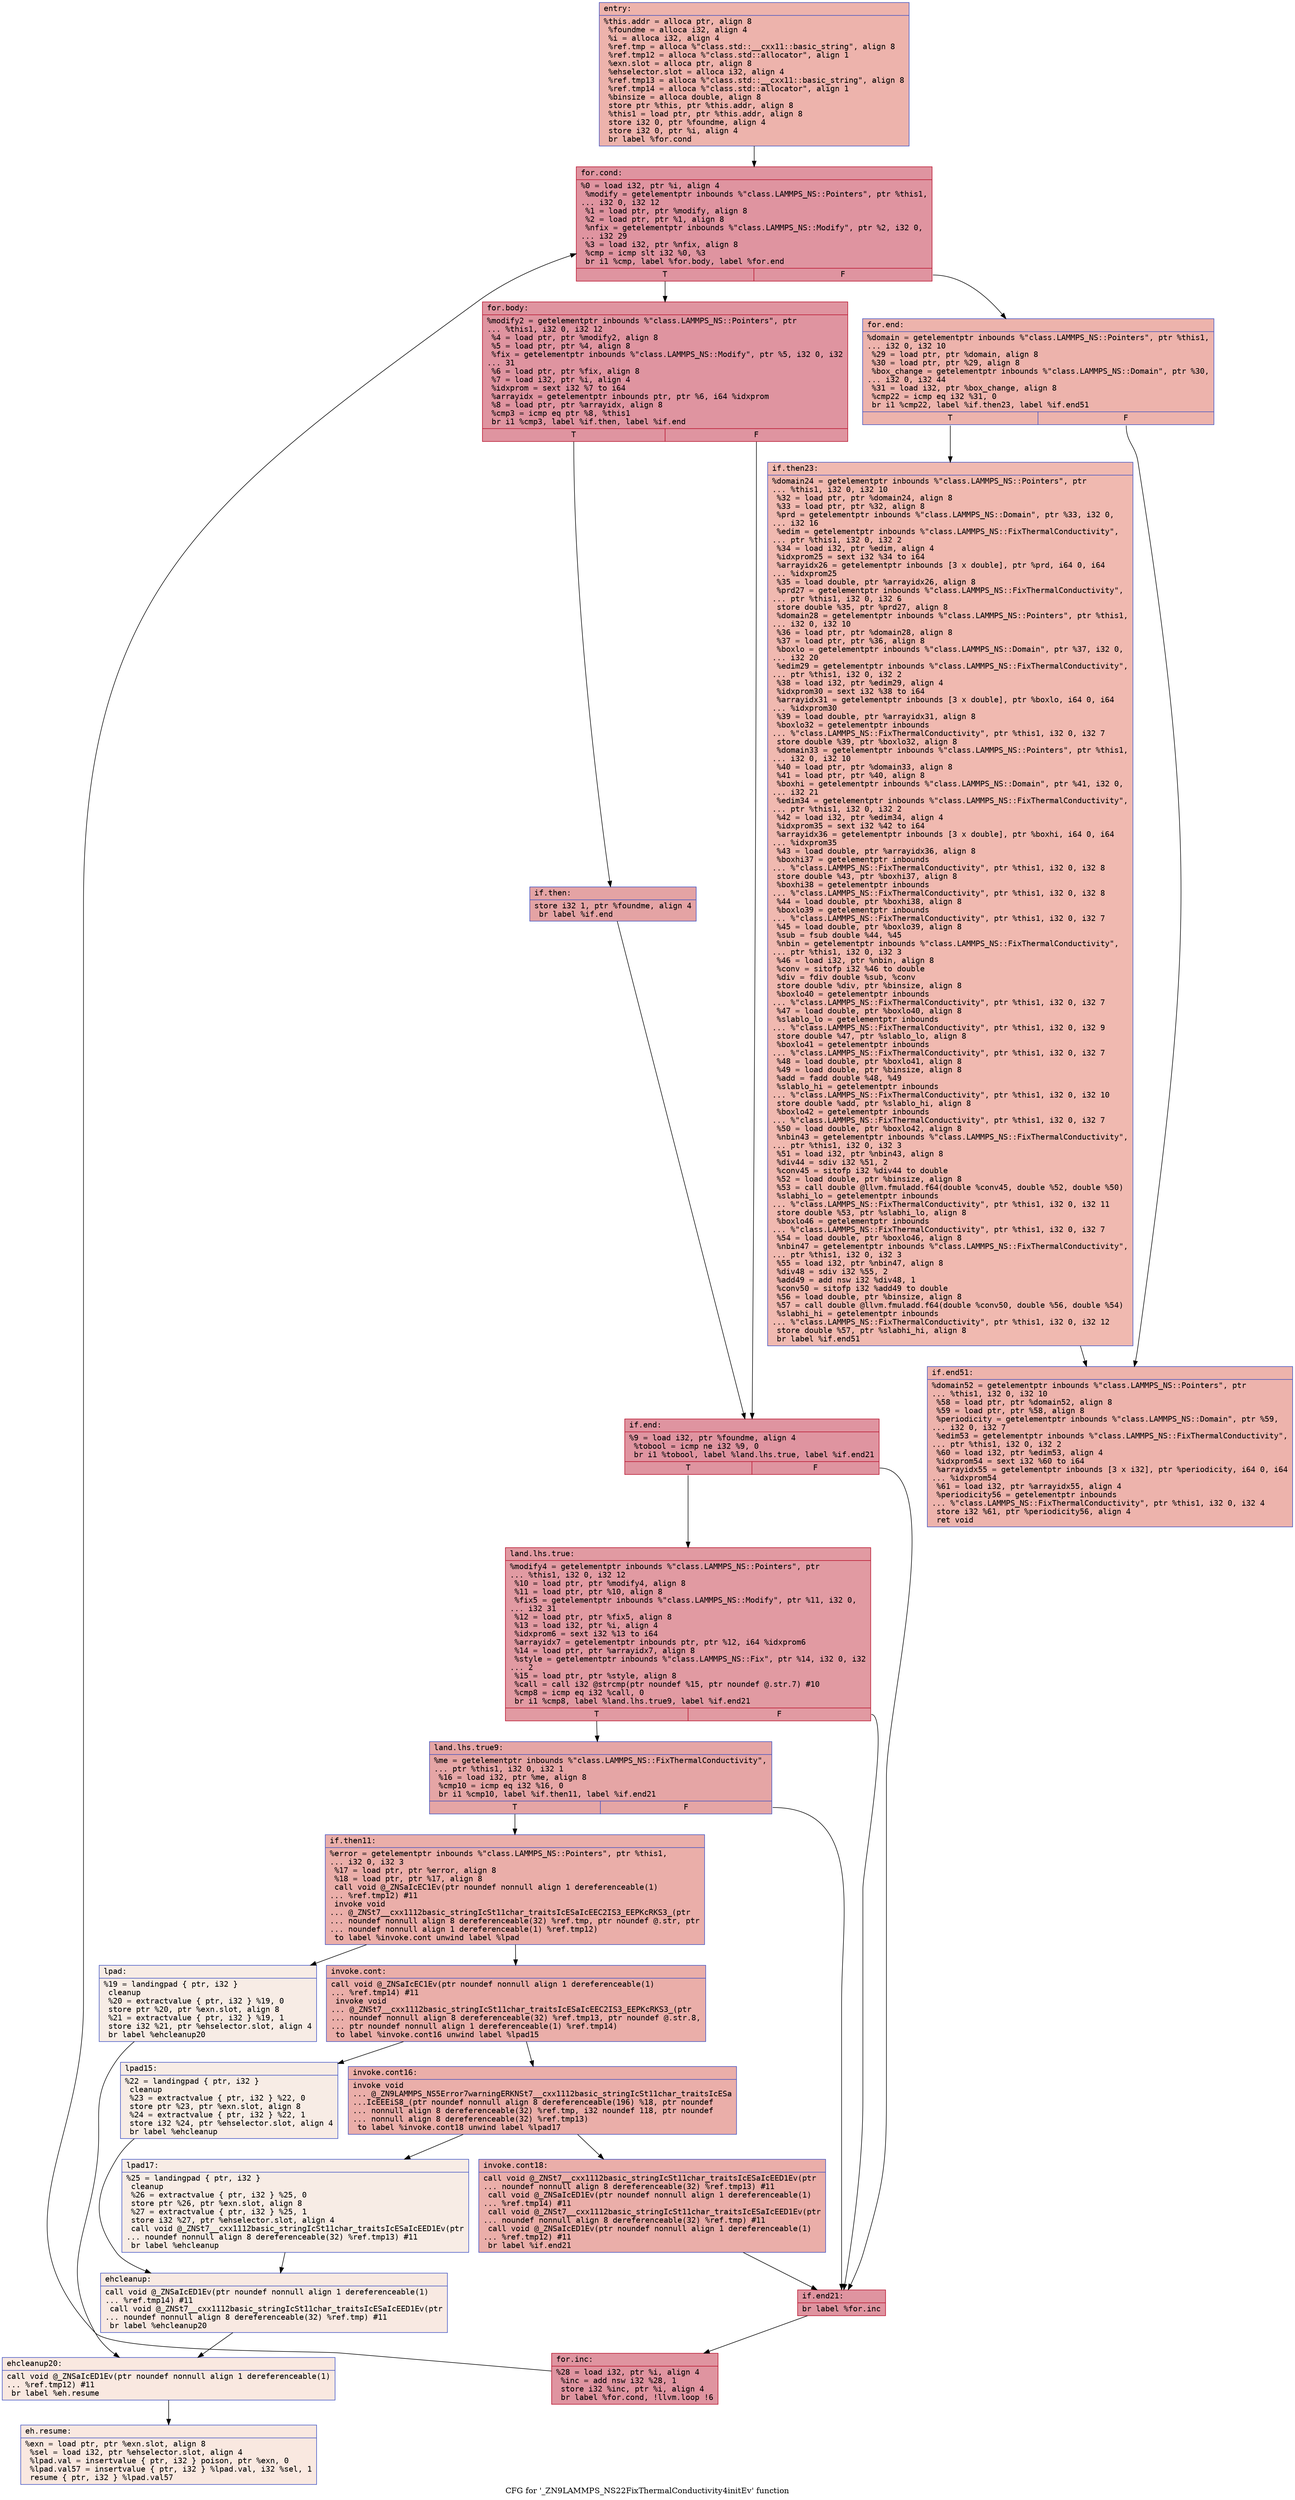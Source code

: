 digraph "CFG for '_ZN9LAMMPS_NS22FixThermalConductivity4initEv' function" {
	label="CFG for '_ZN9LAMMPS_NS22FixThermalConductivity4initEv' function";

	Node0x55ef6f8e6980 [shape=record,color="#3d50c3ff", style=filled, fillcolor="#d6524470" fontname="Courier",label="{entry:\l|  %this.addr = alloca ptr, align 8\l  %foundme = alloca i32, align 4\l  %i = alloca i32, align 4\l  %ref.tmp = alloca %\"class.std::__cxx11::basic_string\", align 8\l  %ref.tmp12 = alloca %\"class.std::allocator\", align 1\l  %exn.slot = alloca ptr, align 8\l  %ehselector.slot = alloca i32, align 4\l  %ref.tmp13 = alloca %\"class.std::__cxx11::basic_string\", align 8\l  %ref.tmp14 = alloca %\"class.std::allocator\", align 1\l  %binsize = alloca double, align 8\l  store ptr %this, ptr %this.addr, align 8\l  %this1 = load ptr, ptr %this.addr, align 8\l  store i32 0, ptr %foundme, align 4\l  store i32 0, ptr %i, align 4\l  br label %for.cond\l}"];
	Node0x55ef6f8e6980 -> Node0x55ef6f8e73f0[tooltip="entry -> for.cond\nProbability 100.00%" ];
	Node0x55ef6f8e73f0 [shape=record,color="#b70d28ff", style=filled, fillcolor="#b70d2870" fontname="Courier",label="{for.cond:\l|  %0 = load i32, ptr %i, align 4\l  %modify = getelementptr inbounds %\"class.LAMMPS_NS::Pointers\", ptr %this1,\l... i32 0, i32 12\l  %1 = load ptr, ptr %modify, align 8\l  %2 = load ptr, ptr %1, align 8\l  %nfix = getelementptr inbounds %\"class.LAMMPS_NS::Modify\", ptr %2, i32 0,\l... i32 29\l  %3 = load i32, ptr %nfix, align 8\l  %cmp = icmp slt i32 %0, %3\l  br i1 %cmp, label %for.body, label %for.end\l|{<s0>T|<s1>F}}"];
	Node0x55ef6f8e73f0:s0 -> Node0x55ef6f8b5af0[tooltip="for.cond -> for.body\nProbability 96.88%" ];
	Node0x55ef6f8e73f0:s1 -> Node0x55ef6f8e7d80[tooltip="for.cond -> for.end\nProbability 3.12%" ];
	Node0x55ef6f8b5af0 [shape=record,color="#b70d28ff", style=filled, fillcolor="#b70d2870" fontname="Courier",label="{for.body:\l|  %modify2 = getelementptr inbounds %\"class.LAMMPS_NS::Pointers\", ptr\l... %this1, i32 0, i32 12\l  %4 = load ptr, ptr %modify2, align 8\l  %5 = load ptr, ptr %4, align 8\l  %fix = getelementptr inbounds %\"class.LAMMPS_NS::Modify\", ptr %5, i32 0, i32\l... 31\l  %6 = load ptr, ptr %fix, align 8\l  %7 = load i32, ptr %i, align 4\l  %idxprom = sext i32 %7 to i64\l  %arrayidx = getelementptr inbounds ptr, ptr %6, i64 %idxprom\l  %8 = load ptr, ptr %arrayidx, align 8\l  %cmp3 = icmp eq ptr %8, %this1\l  br i1 %cmp3, label %if.then, label %if.end\l|{<s0>T|<s1>F}}"];
	Node0x55ef6f8b5af0:s0 -> Node0x55ef6f8e84e0[tooltip="for.body -> if.then\nProbability 37.50%" ];
	Node0x55ef6f8b5af0:s1 -> Node0x55ef6f8e7110[tooltip="for.body -> if.end\nProbability 62.50%" ];
	Node0x55ef6f8e84e0 [shape=record,color="#3d50c3ff", style=filled, fillcolor="#c32e3170" fontname="Courier",label="{if.then:\l|  store i32 1, ptr %foundme, align 4\l  br label %if.end\l}"];
	Node0x55ef6f8e84e0 -> Node0x55ef6f8e7110[tooltip="if.then -> if.end\nProbability 100.00%" ];
	Node0x55ef6f8e7110 [shape=record,color="#b70d28ff", style=filled, fillcolor="#b70d2870" fontname="Courier",label="{if.end:\l|  %9 = load i32, ptr %foundme, align 4\l  %tobool = icmp ne i32 %9, 0\l  br i1 %tobool, label %land.lhs.true, label %if.end21\l|{<s0>T|<s1>F}}"];
	Node0x55ef6f8e7110:s0 -> Node0x55ef6f8e8a40[tooltip="if.end -> land.lhs.true\nProbability 62.50%" ];
	Node0x55ef6f8e7110:s1 -> Node0x55ef6f8e8ac0[tooltip="if.end -> if.end21\nProbability 37.50%" ];
	Node0x55ef6f8e8a40 [shape=record,color="#b70d28ff", style=filled, fillcolor="#bb1b2c70" fontname="Courier",label="{land.lhs.true:\l|  %modify4 = getelementptr inbounds %\"class.LAMMPS_NS::Pointers\", ptr\l... %this1, i32 0, i32 12\l  %10 = load ptr, ptr %modify4, align 8\l  %11 = load ptr, ptr %10, align 8\l  %fix5 = getelementptr inbounds %\"class.LAMMPS_NS::Modify\", ptr %11, i32 0,\l... i32 31\l  %12 = load ptr, ptr %fix5, align 8\l  %13 = load i32, ptr %i, align 4\l  %idxprom6 = sext i32 %13 to i64\l  %arrayidx7 = getelementptr inbounds ptr, ptr %12, i64 %idxprom6\l  %14 = load ptr, ptr %arrayidx7, align 8\l  %style = getelementptr inbounds %\"class.LAMMPS_NS::Fix\", ptr %14, i32 0, i32\l... 2\l  %15 = load ptr, ptr %style, align 8\l  %call = call i32 @strcmp(ptr noundef %15, ptr noundef @.str.7) #10\l  %cmp8 = icmp eq i32 %call, 0\l  br i1 %cmp8, label %land.lhs.true9, label %if.end21\l|{<s0>T|<s1>F}}"];
	Node0x55ef6f8e8a40:s0 -> Node0x55ef6f8e9500[tooltip="land.lhs.true -> land.lhs.true9\nProbability 37.50%" ];
	Node0x55ef6f8e8a40:s1 -> Node0x55ef6f8e8ac0[tooltip="land.lhs.true -> if.end21\nProbability 62.50%" ];
	Node0x55ef6f8e9500 [shape=record,color="#3d50c3ff", style=filled, fillcolor="#c5333470" fontname="Courier",label="{land.lhs.true9:\l|  %me = getelementptr inbounds %\"class.LAMMPS_NS::FixThermalConductivity\",\l... ptr %this1, i32 0, i32 1\l  %16 = load i32, ptr %me, align 8\l  %cmp10 = icmp eq i32 %16, 0\l  br i1 %cmp10, label %if.then11, label %if.end21\l|{<s0>T|<s1>F}}"];
	Node0x55ef6f8e9500:s0 -> Node0x55ef6f8e9840[tooltip="land.lhs.true9 -> if.then11\nProbability 37.50%" ];
	Node0x55ef6f8e9500:s1 -> Node0x55ef6f8e8ac0[tooltip="land.lhs.true9 -> if.end21\nProbability 62.50%" ];
	Node0x55ef6f8e9840 [shape=record,color="#3d50c3ff", style=filled, fillcolor="#d0473d70" fontname="Courier",label="{if.then11:\l|  %error = getelementptr inbounds %\"class.LAMMPS_NS::Pointers\", ptr %this1,\l... i32 0, i32 3\l  %17 = load ptr, ptr %error, align 8\l  %18 = load ptr, ptr %17, align 8\l  call void @_ZNSaIcEC1Ev(ptr noundef nonnull align 1 dereferenceable(1)\l... %ref.tmp12) #11\l  invoke void\l... @_ZNSt7__cxx1112basic_stringIcSt11char_traitsIcESaIcEEC2IS3_EEPKcRKS3_(ptr\l... noundef nonnull align 8 dereferenceable(32) %ref.tmp, ptr noundef @.str, ptr\l... noundef nonnull align 1 dereferenceable(1) %ref.tmp12)\l          to label %invoke.cont unwind label %lpad\l}"];
	Node0x55ef6f8e9840 -> Node0x55ef6f8e9cd0[tooltip="if.then11 -> invoke.cont\nProbability 100.00%" ];
	Node0x55ef6f8e9840 -> Node0x55ef6f8e9d50[tooltip="if.then11 -> lpad\nProbability 0.00%" ];
	Node0x55ef6f8e9cd0 [shape=record,color="#3d50c3ff", style=filled, fillcolor="#d0473d70" fontname="Courier",label="{invoke.cont:\l|  call void @_ZNSaIcEC1Ev(ptr noundef nonnull align 1 dereferenceable(1)\l... %ref.tmp14) #11\l  invoke void\l... @_ZNSt7__cxx1112basic_stringIcSt11char_traitsIcESaIcEEC2IS3_EEPKcRKS3_(ptr\l... noundef nonnull align 8 dereferenceable(32) %ref.tmp13, ptr noundef @.str.8,\l... ptr noundef nonnull align 1 dereferenceable(1) %ref.tmp14)\l          to label %invoke.cont16 unwind label %lpad15\l}"];
	Node0x55ef6f8e9cd0 -> Node0x55ef6f8ea070[tooltip="invoke.cont -> invoke.cont16\nProbability 100.00%" ];
	Node0x55ef6f8e9cd0 -> Node0x55ef6f8ea0c0[tooltip="invoke.cont -> lpad15\nProbability 0.00%" ];
	Node0x55ef6f8ea070 [shape=record,color="#3d50c3ff", style=filled, fillcolor="#d0473d70" fontname="Courier",label="{invoke.cont16:\l|  invoke void\l... @_ZN9LAMMPS_NS5Error7warningERKNSt7__cxx1112basic_stringIcSt11char_traitsIcESa\l...IcEEEiS8_(ptr noundef nonnull align 8 dereferenceable(196) %18, ptr noundef\l... nonnull align 8 dereferenceable(32) %ref.tmp, i32 noundef 118, ptr noundef\l... nonnull align 8 dereferenceable(32) %ref.tmp13)\l          to label %invoke.cont18 unwind label %lpad17\l}"];
	Node0x55ef6f8ea070 -> Node0x55ef6f8ea020[tooltip="invoke.cont16 -> invoke.cont18\nProbability 100.00%" ];
	Node0x55ef6f8ea070 -> Node0x55ef6f8ea320[tooltip="invoke.cont16 -> lpad17\nProbability 0.00%" ];
	Node0x55ef6f8ea020 [shape=record,color="#3d50c3ff", style=filled, fillcolor="#d0473d70" fontname="Courier",label="{invoke.cont18:\l|  call void @_ZNSt7__cxx1112basic_stringIcSt11char_traitsIcESaIcEED1Ev(ptr\l... noundef nonnull align 8 dereferenceable(32) %ref.tmp13) #11\l  call void @_ZNSaIcED1Ev(ptr noundef nonnull align 1 dereferenceable(1)\l... %ref.tmp14) #11\l  call void @_ZNSt7__cxx1112basic_stringIcSt11char_traitsIcESaIcEED1Ev(ptr\l... noundef nonnull align 8 dereferenceable(32) %ref.tmp) #11\l  call void @_ZNSaIcED1Ev(ptr noundef nonnull align 1 dereferenceable(1)\l... %ref.tmp12) #11\l  br label %if.end21\l}"];
	Node0x55ef6f8ea020 -> Node0x55ef6f8e8ac0[tooltip="invoke.cont18 -> if.end21\nProbability 100.00%" ];
	Node0x55ef6f8e9d50 [shape=record,color="#3d50c3ff", style=filled, fillcolor="#ecd3c570" fontname="Courier",label="{lpad:\l|  %19 = landingpad \{ ptr, i32 \}\l          cleanup\l  %20 = extractvalue \{ ptr, i32 \} %19, 0\l  store ptr %20, ptr %exn.slot, align 8\l  %21 = extractvalue \{ ptr, i32 \} %19, 1\l  store i32 %21, ptr %ehselector.slot, align 4\l  br label %ehcleanup20\l}"];
	Node0x55ef6f8e9d50 -> Node0x55ef6f8ead80[tooltip="lpad -> ehcleanup20\nProbability 100.00%" ];
	Node0x55ef6f8ea0c0 [shape=record,color="#3d50c3ff", style=filled, fillcolor="#ecd3c570" fontname="Courier",label="{lpad15:\l|  %22 = landingpad \{ ptr, i32 \}\l          cleanup\l  %23 = extractvalue \{ ptr, i32 \} %22, 0\l  store ptr %23, ptr %exn.slot, align 8\l  %24 = extractvalue \{ ptr, i32 \} %22, 1\l  store i32 %24, ptr %ehselector.slot, align 4\l  br label %ehcleanup\l}"];
	Node0x55ef6f8ea0c0 -> Node0x55ef6f8eb0f0[tooltip="lpad15 -> ehcleanup\nProbability 100.00%" ];
	Node0x55ef6f8ea320 [shape=record,color="#3d50c3ff", style=filled, fillcolor="#ecd3c570" fontname="Courier",label="{lpad17:\l|  %25 = landingpad \{ ptr, i32 \}\l          cleanup\l  %26 = extractvalue \{ ptr, i32 \} %25, 0\l  store ptr %26, ptr %exn.slot, align 8\l  %27 = extractvalue \{ ptr, i32 \} %25, 1\l  store i32 %27, ptr %ehselector.slot, align 4\l  call void @_ZNSt7__cxx1112basic_stringIcSt11char_traitsIcESaIcEED1Ev(ptr\l... noundef nonnull align 8 dereferenceable(32) %ref.tmp13) #11\l  br label %ehcleanup\l}"];
	Node0x55ef6f8ea320 -> Node0x55ef6f8eb0f0[tooltip="lpad17 -> ehcleanup\nProbability 100.00%" ];
	Node0x55ef6f8eb0f0 [shape=record,color="#3d50c3ff", style=filled, fillcolor="#efcebd70" fontname="Courier",label="{ehcleanup:\l|  call void @_ZNSaIcED1Ev(ptr noundef nonnull align 1 dereferenceable(1)\l... %ref.tmp14) #11\l  call void @_ZNSt7__cxx1112basic_stringIcSt11char_traitsIcESaIcEED1Ev(ptr\l... noundef nonnull align 8 dereferenceable(32) %ref.tmp) #11\l  br label %ehcleanup20\l}"];
	Node0x55ef6f8eb0f0 -> Node0x55ef6f8ead80[tooltip="ehcleanup -> ehcleanup20\nProbability 100.00%" ];
	Node0x55ef6f8ead80 [shape=record,color="#3d50c3ff", style=filled, fillcolor="#f1ccb870" fontname="Courier",label="{ehcleanup20:\l|  call void @_ZNSaIcED1Ev(ptr noundef nonnull align 1 dereferenceable(1)\l... %ref.tmp12) #11\l  br label %eh.resume\l}"];
	Node0x55ef6f8ead80 -> Node0x55ef6f8ebfc0[tooltip="ehcleanup20 -> eh.resume\nProbability 100.00%" ];
	Node0x55ef6f8e8ac0 [shape=record,color="#b70d28ff", style=filled, fillcolor="#b70d2870" fontname="Courier",label="{if.end21:\l|  br label %for.inc\l}"];
	Node0x55ef6f8e8ac0 -> Node0x55ef6f8ec080[tooltip="if.end21 -> for.inc\nProbability 100.00%" ];
	Node0x55ef6f8ec080 [shape=record,color="#b70d28ff", style=filled, fillcolor="#b70d2870" fontname="Courier",label="{for.inc:\l|  %28 = load i32, ptr %i, align 4\l  %inc = add nsw i32 %28, 1\l  store i32 %inc, ptr %i, align 4\l  br label %for.cond, !llvm.loop !6\l}"];
	Node0x55ef6f8ec080 -> Node0x55ef6f8e73f0[tooltip="for.inc -> for.cond\nProbability 100.00%" ];
	Node0x55ef6f8e7d80 [shape=record,color="#3d50c3ff", style=filled, fillcolor="#d6524470" fontname="Courier",label="{for.end:\l|  %domain = getelementptr inbounds %\"class.LAMMPS_NS::Pointers\", ptr %this1,\l... i32 0, i32 10\l  %29 = load ptr, ptr %domain, align 8\l  %30 = load ptr, ptr %29, align 8\l  %box_change = getelementptr inbounds %\"class.LAMMPS_NS::Domain\", ptr %30,\l... i32 0, i32 44\l  %31 = load i32, ptr %box_change, align 8\l  %cmp22 = icmp eq i32 %31, 0\l  br i1 %cmp22, label %if.then23, label %if.end51\l|{<s0>T|<s1>F}}"];
	Node0x55ef6f8e7d80:s0 -> Node0x55ef6f8ec870[tooltip="for.end -> if.then23\nProbability 37.50%" ];
	Node0x55ef6f8e7d80:s1 -> Node0x55ef6f8ec8f0[tooltip="for.end -> if.end51\nProbability 62.50%" ];
	Node0x55ef6f8ec870 [shape=record,color="#3d50c3ff", style=filled, fillcolor="#de614d70" fontname="Courier",label="{if.then23:\l|  %domain24 = getelementptr inbounds %\"class.LAMMPS_NS::Pointers\", ptr\l... %this1, i32 0, i32 10\l  %32 = load ptr, ptr %domain24, align 8\l  %33 = load ptr, ptr %32, align 8\l  %prd = getelementptr inbounds %\"class.LAMMPS_NS::Domain\", ptr %33, i32 0,\l... i32 16\l  %edim = getelementptr inbounds %\"class.LAMMPS_NS::FixThermalConductivity\",\l... ptr %this1, i32 0, i32 2\l  %34 = load i32, ptr %edim, align 4\l  %idxprom25 = sext i32 %34 to i64\l  %arrayidx26 = getelementptr inbounds [3 x double], ptr %prd, i64 0, i64\l... %idxprom25\l  %35 = load double, ptr %arrayidx26, align 8\l  %prd27 = getelementptr inbounds %\"class.LAMMPS_NS::FixThermalConductivity\",\l... ptr %this1, i32 0, i32 6\l  store double %35, ptr %prd27, align 8\l  %domain28 = getelementptr inbounds %\"class.LAMMPS_NS::Pointers\", ptr %this1,\l... i32 0, i32 10\l  %36 = load ptr, ptr %domain28, align 8\l  %37 = load ptr, ptr %36, align 8\l  %boxlo = getelementptr inbounds %\"class.LAMMPS_NS::Domain\", ptr %37, i32 0,\l... i32 20\l  %edim29 = getelementptr inbounds %\"class.LAMMPS_NS::FixThermalConductivity\",\l... ptr %this1, i32 0, i32 2\l  %38 = load i32, ptr %edim29, align 4\l  %idxprom30 = sext i32 %38 to i64\l  %arrayidx31 = getelementptr inbounds [3 x double], ptr %boxlo, i64 0, i64\l... %idxprom30\l  %39 = load double, ptr %arrayidx31, align 8\l  %boxlo32 = getelementptr inbounds\l... %\"class.LAMMPS_NS::FixThermalConductivity\", ptr %this1, i32 0, i32 7\l  store double %39, ptr %boxlo32, align 8\l  %domain33 = getelementptr inbounds %\"class.LAMMPS_NS::Pointers\", ptr %this1,\l... i32 0, i32 10\l  %40 = load ptr, ptr %domain33, align 8\l  %41 = load ptr, ptr %40, align 8\l  %boxhi = getelementptr inbounds %\"class.LAMMPS_NS::Domain\", ptr %41, i32 0,\l... i32 21\l  %edim34 = getelementptr inbounds %\"class.LAMMPS_NS::FixThermalConductivity\",\l... ptr %this1, i32 0, i32 2\l  %42 = load i32, ptr %edim34, align 4\l  %idxprom35 = sext i32 %42 to i64\l  %arrayidx36 = getelementptr inbounds [3 x double], ptr %boxhi, i64 0, i64\l... %idxprom35\l  %43 = load double, ptr %arrayidx36, align 8\l  %boxhi37 = getelementptr inbounds\l... %\"class.LAMMPS_NS::FixThermalConductivity\", ptr %this1, i32 0, i32 8\l  store double %43, ptr %boxhi37, align 8\l  %boxhi38 = getelementptr inbounds\l... %\"class.LAMMPS_NS::FixThermalConductivity\", ptr %this1, i32 0, i32 8\l  %44 = load double, ptr %boxhi38, align 8\l  %boxlo39 = getelementptr inbounds\l... %\"class.LAMMPS_NS::FixThermalConductivity\", ptr %this1, i32 0, i32 7\l  %45 = load double, ptr %boxlo39, align 8\l  %sub = fsub double %44, %45\l  %nbin = getelementptr inbounds %\"class.LAMMPS_NS::FixThermalConductivity\",\l... ptr %this1, i32 0, i32 3\l  %46 = load i32, ptr %nbin, align 8\l  %conv = sitofp i32 %46 to double\l  %div = fdiv double %sub, %conv\l  store double %div, ptr %binsize, align 8\l  %boxlo40 = getelementptr inbounds\l... %\"class.LAMMPS_NS::FixThermalConductivity\", ptr %this1, i32 0, i32 7\l  %47 = load double, ptr %boxlo40, align 8\l  %slablo_lo = getelementptr inbounds\l... %\"class.LAMMPS_NS::FixThermalConductivity\", ptr %this1, i32 0, i32 9\l  store double %47, ptr %slablo_lo, align 8\l  %boxlo41 = getelementptr inbounds\l... %\"class.LAMMPS_NS::FixThermalConductivity\", ptr %this1, i32 0, i32 7\l  %48 = load double, ptr %boxlo41, align 8\l  %49 = load double, ptr %binsize, align 8\l  %add = fadd double %48, %49\l  %slablo_hi = getelementptr inbounds\l... %\"class.LAMMPS_NS::FixThermalConductivity\", ptr %this1, i32 0, i32 10\l  store double %add, ptr %slablo_hi, align 8\l  %boxlo42 = getelementptr inbounds\l... %\"class.LAMMPS_NS::FixThermalConductivity\", ptr %this1, i32 0, i32 7\l  %50 = load double, ptr %boxlo42, align 8\l  %nbin43 = getelementptr inbounds %\"class.LAMMPS_NS::FixThermalConductivity\",\l... ptr %this1, i32 0, i32 3\l  %51 = load i32, ptr %nbin43, align 8\l  %div44 = sdiv i32 %51, 2\l  %conv45 = sitofp i32 %div44 to double\l  %52 = load double, ptr %binsize, align 8\l  %53 = call double @llvm.fmuladd.f64(double %conv45, double %52, double %50)\l  %slabhi_lo = getelementptr inbounds\l... %\"class.LAMMPS_NS::FixThermalConductivity\", ptr %this1, i32 0, i32 11\l  store double %53, ptr %slabhi_lo, align 8\l  %boxlo46 = getelementptr inbounds\l... %\"class.LAMMPS_NS::FixThermalConductivity\", ptr %this1, i32 0, i32 7\l  %54 = load double, ptr %boxlo46, align 8\l  %nbin47 = getelementptr inbounds %\"class.LAMMPS_NS::FixThermalConductivity\",\l... ptr %this1, i32 0, i32 3\l  %55 = load i32, ptr %nbin47, align 8\l  %div48 = sdiv i32 %55, 2\l  %add49 = add nsw i32 %div48, 1\l  %conv50 = sitofp i32 %add49 to double\l  %56 = load double, ptr %binsize, align 8\l  %57 = call double @llvm.fmuladd.f64(double %conv50, double %56, double %54)\l  %slabhi_hi = getelementptr inbounds\l... %\"class.LAMMPS_NS::FixThermalConductivity\", ptr %this1, i32 0, i32 12\l  store double %57, ptr %slabhi_hi, align 8\l  br label %if.end51\l}"];
	Node0x55ef6f8ec870 -> Node0x55ef6f8ec8f0[tooltip="if.then23 -> if.end51\nProbability 100.00%" ];
	Node0x55ef6f8ec8f0 [shape=record,color="#3d50c3ff", style=filled, fillcolor="#d6524470" fontname="Courier",label="{if.end51:\l|  %domain52 = getelementptr inbounds %\"class.LAMMPS_NS::Pointers\", ptr\l... %this1, i32 0, i32 10\l  %58 = load ptr, ptr %domain52, align 8\l  %59 = load ptr, ptr %58, align 8\l  %periodicity = getelementptr inbounds %\"class.LAMMPS_NS::Domain\", ptr %59,\l... i32 0, i32 7\l  %edim53 = getelementptr inbounds %\"class.LAMMPS_NS::FixThermalConductivity\",\l... ptr %this1, i32 0, i32 2\l  %60 = load i32, ptr %edim53, align 4\l  %idxprom54 = sext i32 %60 to i64\l  %arrayidx55 = getelementptr inbounds [3 x i32], ptr %periodicity, i64 0, i64\l... %idxprom54\l  %61 = load i32, ptr %arrayidx55, align 4\l  %periodicity56 = getelementptr inbounds\l... %\"class.LAMMPS_NS::FixThermalConductivity\", ptr %this1, i32 0, i32 4\l  store i32 %61, ptr %periodicity56, align 4\l  ret void\l}"];
	Node0x55ef6f8ebfc0 [shape=record,color="#3d50c3ff", style=filled, fillcolor="#f1ccb870" fontname="Courier",label="{eh.resume:\l|  %exn = load ptr, ptr %exn.slot, align 8\l  %sel = load i32, ptr %ehselector.slot, align 4\l  %lpad.val = insertvalue \{ ptr, i32 \} poison, ptr %exn, 0\l  %lpad.val57 = insertvalue \{ ptr, i32 \} %lpad.val, i32 %sel, 1\l  resume \{ ptr, i32 \} %lpad.val57\l}"];
}
